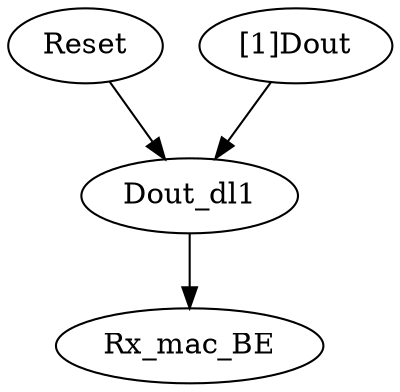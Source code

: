 strict digraph "" {
	Reset	 [complexity=3,
		importance=0.0362974536806,
		rank=0.0120991512269];
	Dout_dl1	 [complexity=2,
		importance=0.014849794818,
		rank=0.00742489740902];
	Reset -> Dout_dl1;
	Rx_mac_BE	 [complexity=0,
		importance=0.00777672290075,
		rank=0.0];
	Dout_dl1 -> Rx_mac_BE;
	"[1]Dout"	 [complexity=4,
		importance=0.0214476588626,
		rank=0.00536191471565];
	"[1]Dout" -> Dout_dl1;
}
